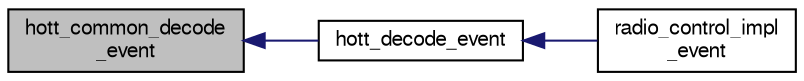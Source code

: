 digraph "hott_common_decode_event"
{
  edge [fontname="FreeSans",fontsize="10",labelfontname="FreeSans",labelfontsize="10"];
  node [fontname="FreeSans",fontsize="10",shape=record];
  rankdir="LR";
  Node1 [label="hott_common_decode\l_event",height=0.2,width=0.4,color="black", fillcolor="grey75", style="filled", fontcolor="black"];
  Node1 -> Node2 [dir="back",color="midnightblue",fontsize="10",style="solid",fontname="FreeSans"];
  Node2 [label="hott_decode_event",height=0.2,width=0.4,color="black", fillcolor="white", style="filled",URL="$radio__control_2hott_8c.html#ac7cf5bcb2b395ebd6cb19b23810595fa"];
  Node2 -> Node3 [dir="back",color="midnightblue",fontsize="10",style="solid",fontname="FreeSans"];
  Node3 [label="radio_control_impl\l_event",height=0.2,width=0.4,color="black", fillcolor="white", style="filled",URL="$radio__control_2hott_8c.html#a760dbd4fa3f62cc43524fc420c2a9e5f",tooltip="RC event function with handler callback. "];
}
